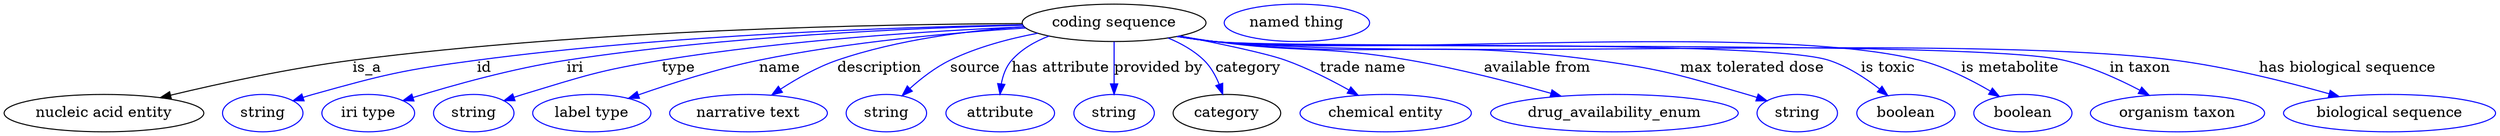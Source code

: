 digraph {
	graph [bb="0,0,2379.9,123"];
	node [label="\N"];
	"coding sequence"	[height=0.5,
		label="coding sequence",
		pos="1060.5,105",
		width=2.4373];
	"nucleic acid entity"	[height=0.5,
		pos="95.542,18",
		width=2.6539];
	"coding sequence" -> "nucleic acid entity"	[label=is_a,
		lp="347.54,61.5",
		pos="e,149.48,32.892 972.86,104.26 835.85,103.67 562.9,98.424 333.54,69 273.92,61.351 207,46.745 159.34,35.286"];
	id	[color=blue,
		height=0.5,
		label=string,
		pos="247.54,18",
		width=1.0652];
	"coding sequence" -> id	[color=blue,
		label=id,
		lp="458.54,61.5",
		pos="e,276.54,29.96 973.17,103.12 854.54,100.97 636.16,93.688 451.54,69 381.3,59.607 363.76,55.205 295.54,36 292.44,35.126 289.24,34.155 \
286.04,33.133",
		style=solid];
	iri	[color=blue,
		height=0.5,
		label="iri type",
		pos="348.54,18",
		width=1.2277];
	"coding sequence" -> iri	[color=blue,
		label=iri,
		lp="545.54,61.5",
		pos="e,381.55,30.005 973.05,102.76 868.77,100.21 689.53,92.482 537.54,69 486.43,61.103 429.2,44.892 391.24,33.062",
		style=solid];
	type	[color=blue,
		height=0.5,
		label=string,
		pos="449.54,18",
		width=1.0652];
	"coding sequence" -> type	[color=blue,
		label=type,
		lp="643.54,61.5",
		pos="e,478.47,29.979 974.59,101.26 886.85,97.477 746.97,88.729 627.54,69 568.3,59.214 553.96,53.566 496.54,36 493.78,35.155 490.94,34.243 \
488.09,33.294",
		style=solid];
	name	[color=blue,
		height=0.5,
		label="label type",
		pos="562.54,18",
		width=1.5707];
	"coding sequence" -> name	[color=blue,
		label=name,
		lp="740.54,61.5",
		pos="e,597.45,32.314 975.98,100.09 906.74,95.748 806.53,86.838 720.54,69 681.52,60.906 638.47,46.934 607.18,35.813",
		style=solid];
	description	[color=blue,
		height=0.5,
		label="narrative text",
		pos="712.54,18",
		width=2.0943];
	"coding sequence" -> description	[color=blue,
		label=description,
		lp="836.04,61.5",
		pos="e,734.19,35.46 974.34,101.52 921.49,97.848 853.14,89.164 795.54,69 776.83,62.448 757.75,51.33 742.61,41.24",
		style=solid];
	source	[color=blue,
		height=0.5,
		label=string,
		pos="844.54,18",
		width=1.0652];
	"coding sequence" -> source	[color=blue,
		label=source,
		lp="927.54,61.5",
		pos="e,859.06,34.867 986.94,95.154 959.75,89.966 929.3,81.8 903.54,69 889.94,62.239 876.83,51.686 866.44,42.014",
		style=solid];
	"has attribute"	[color=blue,
		height=0.5,
		label=attribute,
		pos="952.54,18",
		width=1.4443];
	"coding sequence" -> "has attribute"	[color=blue,
		label="has attribute",
		lp="1009.5,61.5",
		pos="e,951.91,36.128 997.91,92.332 984.61,87.172 971.81,79.731 962.54,69 957.09,62.689 954.29,54.25 952.94,46.106",
		style=solid];
	"provided by"	[color=blue,
		height=0.5,
		label=string,
		pos="1060.5,18",
		width=1.0652];
	"coding sequence" -> "provided by"	[color=blue,
		label="provided by",
		lp="1103,61.5",
		pos="e,1060.5,36.175 1060.5,86.799 1060.5,75.163 1060.5,59.548 1060.5,46.237",
		style=solid];
	category	[height=0.5,
		pos="1168.5,18",
		width=1.4263];
	"coding sequence" -> category	[color=blue,
		label=category,
		lp="1189,61.5",
		pos="e,1164.5,36.207 1112.1,90.43 1124.5,85.285 1136.9,78.327 1146.5,69 1153.1,62.632 1157.8,53.979 1161.2,45.661",
		style=solid];
	"trade name"	[color=blue,
		height=0.5,
		label="chemical entity",
		pos="1319.5,18",
		width=2.2748];
	"coding sequence" -> "trade name"	[color=blue,
		label="trade name",
		lp="1298.5,61.5",
		pos="e,1293.4,35.259 1123.4,92.418 1161.5,85.057 1206.1,75.69 1224.5,69 1245.3,61.49 1267.2,50.235 1284.7,40.304",
		style=solid];
	"available from"	[color=blue,
		height=0.5,
		label=drug_availability_enum,
		pos="1537.5,18",
		width=3.2858];
	"coding sequence" -> "available from"	[color=blue,
		label="available from",
		lp="1465,61.5",
		pos="e,1487,34.355 1122.7,92.259 1133.9,90.344 1145.6,88.499 1156.5,87 1239.3,75.712 1261.3,83.463 1343.5,69 1388.8,61.036 1439.1,47.965 \
1477.1,37.185",
		style=solid];
	"max tolerated dose"	[color=blue,
		height=0.5,
		label=string,
		pos="1712.5,18",
		width=1.0652];
	"coding sequence" -> "max tolerated dose"	[color=blue,
		label="max tolerated dose",
		lp="1669.5,61.5",
		pos="e,1683.5,29.88 1121.6,92.006 1133.1,90.068 1145.2,88.281 1156.5,87 1317.5,68.842 1360.1,91.176 1520.5,69 1585.6,60.01 1601.5,54.324 \
1664.5,36 1667.6,35.099 1670.8,34.11 1674,33.076",
		style=solid];
	"is toxic"	[color=blue,
		height=0.5,
		label=boolean,
		pos="1815.5,18",
		width=1.2999];
	"coding sequence" -> "is toxic"	[color=blue,
		label="is toxic",
		lp="1799.5,61.5",
		pos="e,1798.5,34.905 1121,91.918 1132.8,89.963 1145,88.192 1156.5,87 1221.3,80.303 1680.6,89.221 1742.5,69 1760.2,63.235 1777.5,51.762 \
1790.8,41.26",
		style=solid];
	"is metabolite"	[color=blue,
		height=0.5,
		label=boolean,
		pos="1927.5,18",
		width=1.2999];
	"coding sequence" -> "is metabolite"	[color=blue,
		label="is metabolite",
		lp="1916.5,61.5",
		pos="e,1905.3,33.983 1121,91.882 1132.8,89.93 1145,88.169 1156.5,87 1305.4,71.915 1684.6,105.91 1829.5,69 1853.4,62.926 1878.1,50.292 \
1896.7,39.243",
		style=solid];
	"in taxon"	[color=blue,
		height=0.5,
		label="organism taxon",
		pos="2075.5,18",
		width=2.3109];
	"coding sequence" -> "in taxon"	[color=blue,
		label="in taxon",
		lp="2040.5,61.5",
		pos="e,2048.7,35.231 1120.8,91.882 1132.6,89.917 1144.9,88.151 1156.5,87 1246.2,78.116 1879.7,89.363 1967.5,69 1992.9,63.13 2019.4,50.964 \
2039.8,40.103",
		style=solid];
	"has biological sequence"	[color=blue,
		height=0.5,
		label="biological sequence",
		pos="2278.5,18",
		width=2.8164];
	"coding sequence" -> "has biological sequence"	[color=blue,
		label="has biological sequence",
		lp="2238,61.5",
		pos="e,2230.2,33.97 1120.8,91.858 1132.6,89.895 1144.9,88.136 1156.5,87 1359.4,67.17 1871.4,95.306 2073.5,69 2123.9,62.448 2179.8,48.339 \
2220.5,36.773",
		style=solid];
	"named thing_category"	[color=blue,
		height=0.5,
		label="named thing",
		pos="1235.5,105",
		width=1.9318];
}
